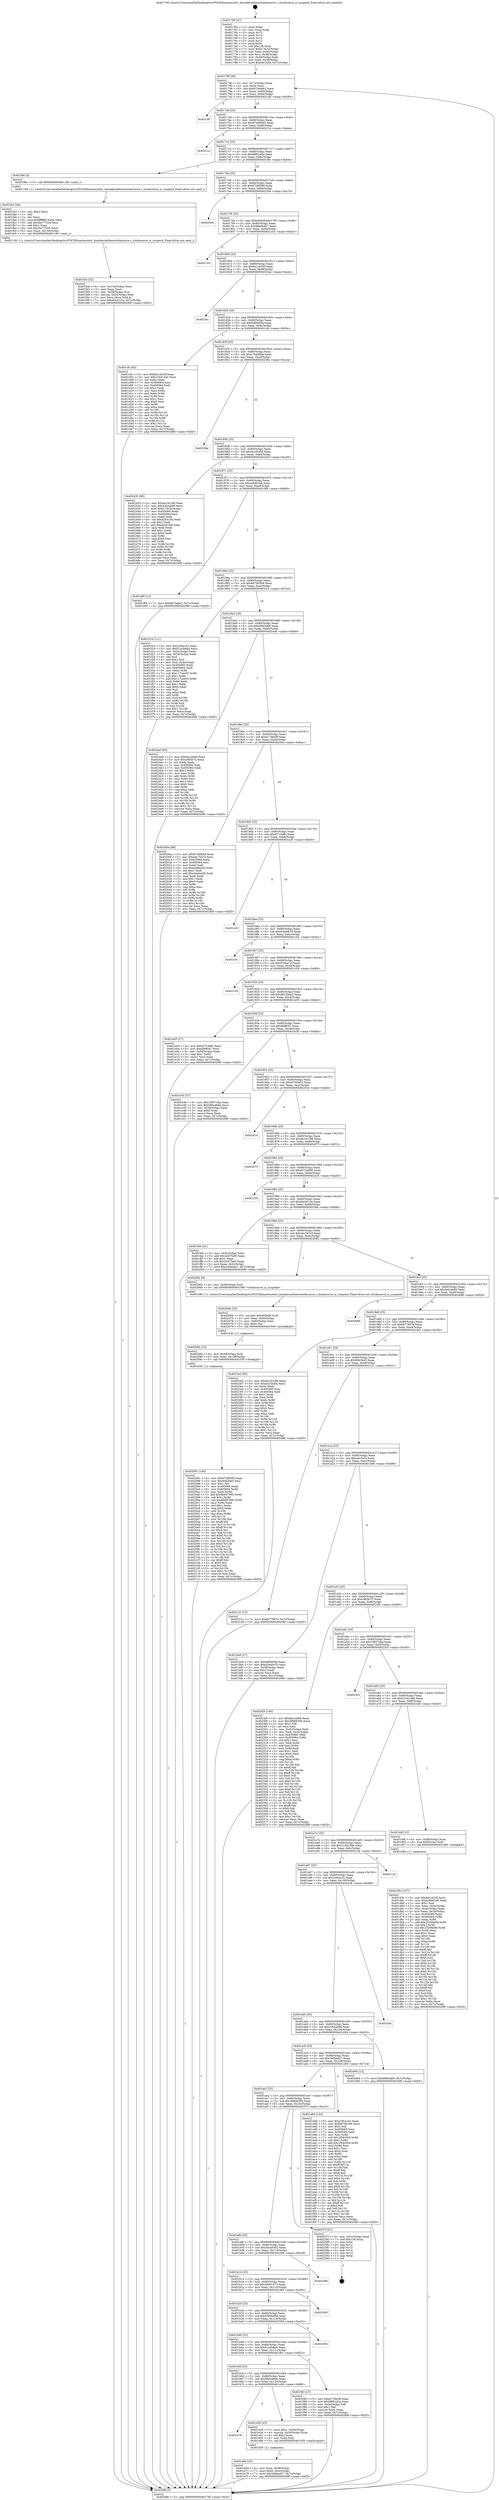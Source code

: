 digraph "0x401760" {
  label = "0x401760 (/mnt/c/Users/mathe/Desktop/tcc/POCII/binaries/extr_linuxkerneltimeclocksource.c_clocksource_is_suspend_Final-ollvm.out::main(0))"
  labelloc = "t"
  node[shape=record]

  Entry [label="",width=0.3,height=0.3,shape=circle,fillcolor=black,style=filled]
  "0x40178f" [label="{
     0x40178f [26]\l
     | [instrs]\l
     &nbsp;&nbsp;0x40178f \<+3\>: mov -0x7c(%rbp),%eax\l
     &nbsp;&nbsp;0x401792 \<+2\>: mov %eax,%ecx\l
     &nbsp;&nbsp;0x401794 \<+6\>: sub $0x815e8e63,%ecx\l
     &nbsp;&nbsp;0x40179a \<+3\>: mov %eax,-0x80(%rbp)\l
     &nbsp;&nbsp;0x40179d \<+6\>: mov %ecx,-0x84(%rbp)\l
     &nbsp;&nbsp;0x4017a3 \<+6\>: je 0000000000401cf0 \<main+0x590\>\l
  }"]
  "0x401cf0" [label="{
     0x401cf0\l
  }", style=dashed]
  "0x4017a9" [label="{
     0x4017a9 [25]\l
     | [instrs]\l
     &nbsp;&nbsp;0x4017a9 \<+5\>: jmp 00000000004017ae \<main+0x4e\>\l
     &nbsp;&nbsp;0x4017ae \<+3\>: mov -0x80(%rbp),%eax\l
     &nbsp;&nbsp;0x4017b1 \<+5\>: sub $0x874d9b43,%eax\l
     &nbsp;&nbsp;0x4017b6 \<+6\>: mov %eax,-0x88(%rbp)\l
     &nbsp;&nbsp;0x4017bc \<+6\>: je 000000000040221a \<main+0xaba\>\l
  }"]
  Exit [label="",width=0.3,height=0.3,shape=circle,fillcolor=black,style=filled,peripheries=2]
  "0x40221a" [label="{
     0x40221a\l
  }", style=dashed]
  "0x4017c2" [label="{
     0x4017c2 [25]\l
     | [instrs]\l
     &nbsp;&nbsp;0x4017c2 \<+5\>: jmp 00000000004017c7 \<main+0x67\>\l
     &nbsp;&nbsp;0x4017c7 \<+3\>: mov -0x80(%rbp),%eax\l
     &nbsp;&nbsp;0x4017ca \<+5\>: sub $0x88f01d2a,%eax\l
     &nbsp;&nbsp;0x4017cf \<+6\>: mov %eax,-0x8c(%rbp)\l
     &nbsp;&nbsp;0x4017d5 \<+6\>: je 0000000000401f9e \<main+0x83e\>\l
  }"]
  "0x402091" [label="{
     0x402091 [144]\l
     | [instrs]\l
     &nbsp;&nbsp;0x402091 \<+5\>: mov $0x9728f569,%eax\l
     &nbsp;&nbsp;0x402096 \<+5\>: mov $0x80b3bd3,%esi\l
     &nbsp;&nbsp;0x40209b \<+2\>: mov $0x1,%cl\l
     &nbsp;&nbsp;0x40209d \<+7\>: mov 0x405060,%edx\l
     &nbsp;&nbsp;0x4020a4 \<+8\>: mov 0x405064,%r8d\l
     &nbsp;&nbsp;0x4020ac \<+3\>: mov %edx,%r9d\l
     &nbsp;&nbsp;0x4020af \<+7\>: add $0x6b697995,%r9d\l
     &nbsp;&nbsp;0x4020b6 \<+4\>: sub $0x1,%r9d\l
     &nbsp;&nbsp;0x4020ba \<+7\>: sub $0x6b697995,%r9d\l
     &nbsp;&nbsp;0x4020c1 \<+4\>: imul %r9d,%edx\l
     &nbsp;&nbsp;0x4020c5 \<+3\>: and $0x1,%edx\l
     &nbsp;&nbsp;0x4020c8 \<+3\>: cmp $0x0,%edx\l
     &nbsp;&nbsp;0x4020cb \<+4\>: sete %r10b\l
     &nbsp;&nbsp;0x4020cf \<+4\>: cmp $0xa,%r8d\l
     &nbsp;&nbsp;0x4020d3 \<+4\>: setl %r11b\l
     &nbsp;&nbsp;0x4020d7 \<+3\>: mov %r10b,%bl\l
     &nbsp;&nbsp;0x4020da \<+3\>: xor $0xff,%bl\l
     &nbsp;&nbsp;0x4020dd \<+3\>: mov %r11b,%r14b\l
     &nbsp;&nbsp;0x4020e0 \<+4\>: xor $0xff,%r14b\l
     &nbsp;&nbsp;0x4020e4 \<+3\>: xor $0x0,%cl\l
     &nbsp;&nbsp;0x4020e7 \<+3\>: mov %bl,%r15b\l
     &nbsp;&nbsp;0x4020ea \<+4\>: and $0x0,%r15b\l
     &nbsp;&nbsp;0x4020ee \<+3\>: and %cl,%r10b\l
     &nbsp;&nbsp;0x4020f1 \<+3\>: mov %r14b,%r12b\l
     &nbsp;&nbsp;0x4020f4 \<+4\>: and $0x0,%r12b\l
     &nbsp;&nbsp;0x4020f8 \<+3\>: and %cl,%r11b\l
     &nbsp;&nbsp;0x4020fb \<+3\>: or %r10b,%r15b\l
     &nbsp;&nbsp;0x4020fe \<+3\>: or %r11b,%r12b\l
     &nbsp;&nbsp;0x402101 \<+3\>: xor %r12b,%r15b\l
     &nbsp;&nbsp;0x402104 \<+3\>: or %r14b,%bl\l
     &nbsp;&nbsp;0x402107 \<+3\>: xor $0xff,%bl\l
     &nbsp;&nbsp;0x40210a \<+3\>: or $0x0,%cl\l
     &nbsp;&nbsp;0x40210d \<+2\>: and %cl,%bl\l
     &nbsp;&nbsp;0x40210f \<+3\>: or %bl,%r15b\l
     &nbsp;&nbsp;0x402112 \<+4\>: test $0x1,%r15b\l
     &nbsp;&nbsp;0x402116 \<+3\>: cmovne %esi,%eax\l
     &nbsp;&nbsp;0x402119 \<+3\>: mov %eax,-0x7c(%rbp)\l
     &nbsp;&nbsp;0x40211c \<+5\>: jmp 000000000040268f \<main+0xf2f\>\l
  }"]
  "0x401f9e" [label="{
     0x401f9e [5]\l
     | [instrs]\l
     &nbsp;&nbsp;0x401f9e \<+5\>: call 0000000000401160 \<next_i\>\l
     | [calls]\l
     &nbsp;&nbsp;0x401160 \{1\} (/mnt/c/Users/mathe/Desktop/tcc/POCII/binaries/extr_linuxkerneltimeclocksource.c_clocksource_is_suspend_Final-ollvm.out::next_i)\l
  }"]
  "0x4017db" [label="{
     0x4017db [25]\l
     | [instrs]\l
     &nbsp;&nbsp;0x4017db \<+5\>: jmp 00000000004017e0 \<main+0x80\>\l
     &nbsp;&nbsp;0x4017e0 \<+3\>: mov -0x80(%rbp),%eax\l
     &nbsp;&nbsp;0x4017e3 \<+5\>: sub $0x9728f569,%eax\l
     &nbsp;&nbsp;0x4017e8 \<+6\>: mov %eax,-0x90(%rbp)\l
     &nbsp;&nbsp;0x4017ee \<+6\>: je 00000000004025d4 \<main+0xe74\>\l
  }"]
  "0x402082" [label="{
     0x402082 [15]\l
     | [instrs]\l
     &nbsp;&nbsp;0x402082 \<+4\>: mov -0x58(%rbp),%rdi\l
     &nbsp;&nbsp;0x402086 \<+6\>: mov %eax,-0x138(%rbp)\l
     &nbsp;&nbsp;0x40208c \<+5\>: call 0000000000401030 \<free@plt\>\l
     | [calls]\l
     &nbsp;&nbsp;0x401030 \{1\} (unknown)\l
  }"]
  "0x4025d4" [label="{
     0x4025d4\l
  }", style=dashed]
  "0x4017f4" [label="{
     0x4017f4 [25]\l
     | [instrs]\l
     &nbsp;&nbsp;0x4017f4 \<+5\>: jmp 00000000004017f9 \<main+0x99\>\l
     &nbsp;&nbsp;0x4017f9 \<+3\>: mov -0x80(%rbp),%eax\l
     &nbsp;&nbsp;0x4017fc \<+5\>: sub $0x98a04d67,%eax\l
     &nbsp;&nbsp;0x401801 \<+6\>: mov %eax,-0x94(%rbp)\l
     &nbsp;&nbsp;0x401807 \<+6\>: je 00000000004021b3 \<main+0xa53\>\l
  }"]
  "0x40206b" [label="{
     0x40206b [23]\l
     | [instrs]\l
     &nbsp;&nbsp;0x40206b \<+10\>: movabs $0x4030d6,%rdi\l
     &nbsp;&nbsp;0x402075 \<+3\>: mov %eax,-0x60(%rbp)\l
     &nbsp;&nbsp;0x402078 \<+3\>: mov -0x60(%rbp),%esi\l
     &nbsp;&nbsp;0x40207b \<+2\>: mov $0x0,%al\l
     &nbsp;&nbsp;0x40207d \<+5\>: call 0000000000401040 \<printf@plt\>\l
     | [calls]\l
     &nbsp;&nbsp;0x401040 \{1\} (unknown)\l
  }"]
  "0x4021b3" [label="{
     0x4021b3\l
  }", style=dashed]
  "0x40180d" [label="{
     0x40180d [25]\l
     | [instrs]\l
     &nbsp;&nbsp;0x40180d \<+5\>: jmp 0000000000401812 \<main+0xb2\>\l
     &nbsp;&nbsp;0x401812 \<+3\>: mov -0x80(%rbp),%eax\l
     &nbsp;&nbsp;0x401815 \<+5\>: sub $0x9a1cb33f,%eax\l
     &nbsp;&nbsp;0x40181a \<+6\>: mov %eax,-0x98(%rbp)\l
     &nbsp;&nbsp;0x401820 \<+6\>: je 00000000004025ac \<main+0xe4c\>\l
  }"]
  "0x401fcb" [label="{
     0x401fcb [32]\l
     | [instrs]\l
     &nbsp;&nbsp;0x401fcb \<+6\>: mov -0x134(%rbp),%ecx\l
     &nbsp;&nbsp;0x401fd1 \<+3\>: imul %eax,%ecx\l
     &nbsp;&nbsp;0x401fd4 \<+4\>: mov -0x58(%rbp),%rsi\l
     &nbsp;&nbsp;0x401fd8 \<+4\>: movslq -0x5c(%rbp),%rdi\l
     &nbsp;&nbsp;0x401fdc \<+3\>: mov %ecx,(%rsi,%rdi,4)\l
     &nbsp;&nbsp;0x401fdf \<+7\>: movl $0xebe3c15a,-0x7c(%rbp)\l
     &nbsp;&nbsp;0x401fe6 \<+5\>: jmp 000000000040268f \<main+0xf2f\>\l
  }"]
  "0x4025ac" [label="{
     0x4025ac\l
  }", style=dashed]
  "0x401826" [label="{
     0x401826 [25]\l
     | [instrs]\l
     &nbsp;&nbsp;0x401826 \<+5\>: jmp 000000000040182b \<main+0xcb\>\l
     &nbsp;&nbsp;0x40182b \<+3\>: mov -0x80(%rbp),%eax\l
     &nbsp;&nbsp;0x40182e \<+5\>: sub $0x9df5609a,%eax\l
     &nbsp;&nbsp;0x401833 \<+6\>: mov %eax,-0x9c(%rbp)\l
     &nbsp;&nbsp;0x401839 \<+6\>: je 0000000000401cfc \<main+0x59c\>\l
  }"]
  "0x401fa3" [label="{
     0x401fa3 [40]\l
     | [instrs]\l
     &nbsp;&nbsp;0x401fa3 \<+5\>: mov $0x2,%ecx\l
     &nbsp;&nbsp;0x401fa8 \<+1\>: cltd\l
     &nbsp;&nbsp;0x401fa9 \<+2\>: idiv %ecx\l
     &nbsp;&nbsp;0x401fab \<+6\>: imul $0xfffffffe,%edx,%ecx\l
     &nbsp;&nbsp;0x401fb1 \<+6\>: add $0x2bc77524,%ecx\l
     &nbsp;&nbsp;0x401fb7 \<+3\>: add $0x1,%ecx\l
     &nbsp;&nbsp;0x401fba \<+6\>: sub $0x2bc77524,%ecx\l
     &nbsp;&nbsp;0x401fc0 \<+6\>: mov %ecx,-0x134(%rbp)\l
     &nbsp;&nbsp;0x401fc6 \<+5\>: call 0000000000401160 \<next_i\>\l
     | [calls]\l
     &nbsp;&nbsp;0x401160 \{1\} (/mnt/c/Users/mathe/Desktop/tcc/POCII/binaries/extr_linuxkerneltimeclocksource.c_clocksource_is_suspend_Final-ollvm.out::next_i)\l
  }"]
  "0x401cfc" [label="{
     0x401cfc [83]\l
     | [instrs]\l
     &nbsp;&nbsp;0x401cfc \<+5\>: mov $0x9a1cb33f,%eax\l
     &nbsp;&nbsp;0x401d01 \<+5\>: mov $0x216414a0,%ecx\l
     &nbsp;&nbsp;0x401d06 \<+2\>: xor %edx,%edx\l
     &nbsp;&nbsp;0x401d08 \<+7\>: mov 0x405060,%esi\l
     &nbsp;&nbsp;0x401d0f \<+7\>: mov 0x405064,%edi\l
     &nbsp;&nbsp;0x401d16 \<+3\>: sub $0x1,%edx\l
     &nbsp;&nbsp;0x401d19 \<+3\>: mov %esi,%r8d\l
     &nbsp;&nbsp;0x401d1c \<+3\>: add %edx,%r8d\l
     &nbsp;&nbsp;0x401d1f \<+4\>: imul %r8d,%esi\l
     &nbsp;&nbsp;0x401d23 \<+3\>: and $0x1,%esi\l
     &nbsp;&nbsp;0x401d26 \<+3\>: cmp $0x0,%esi\l
     &nbsp;&nbsp;0x401d29 \<+4\>: sete %r9b\l
     &nbsp;&nbsp;0x401d2d \<+3\>: cmp $0xa,%edi\l
     &nbsp;&nbsp;0x401d30 \<+4\>: setl %r10b\l
     &nbsp;&nbsp;0x401d34 \<+3\>: mov %r9b,%r11b\l
     &nbsp;&nbsp;0x401d37 \<+3\>: and %r10b,%r11b\l
     &nbsp;&nbsp;0x401d3a \<+3\>: xor %r10b,%r9b\l
     &nbsp;&nbsp;0x401d3d \<+3\>: or %r9b,%r11b\l
     &nbsp;&nbsp;0x401d40 \<+4\>: test $0x1,%r11b\l
     &nbsp;&nbsp;0x401d44 \<+3\>: cmovne %ecx,%eax\l
     &nbsp;&nbsp;0x401d47 \<+3\>: mov %eax,-0x7c(%rbp)\l
     &nbsp;&nbsp;0x401d4a \<+5\>: jmp 000000000040268f \<main+0xf2f\>\l
  }"]
  "0x40183f" [label="{
     0x40183f [25]\l
     | [instrs]\l
     &nbsp;&nbsp;0x40183f \<+5\>: jmp 0000000000401844 \<main+0xe4\>\l
     &nbsp;&nbsp;0x401844 \<+3\>: mov -0x80(%rbp),%eax\l
     &nbsp;&nbsp;0x401847 \<+5\>: sub $0xa70dd9de,%eax\l
     &nbsp;&nbsp;0x40184c \<+6\>: mov %eax,-0xa0(%rbp)\l
     &nbsp;&nbsp;0x401852 \<+6\>: je 000000000040238a \<main+0xc2a\>\l
  }"]
  "0x401e6d" [label="{
     0x401e6d [23]\l
     | [instrs]\l
     &nbsp;&nbsp;0x401e6d \<+4\>: mov %rax,-0x58(%rbp)\l
     &nbsp;&nbsp;0x401e71 \<+7\>: movl $0x0,-0x5c(%rbp)\l
     &nbsp;&nbsp;0x401e78 \<+7\>: movl $0x340bed27,-0x7c(%rbp)\l
     &nbsp;&nbsp;0x401e7f \<+5\>: jmp 000000000040268f \<main+0xf2f\>\l
  }"]
  "0x40238a" [label="{
     0x40238a\l
  }", style=dashed]
  "0x401858" [label="{
     0x401858 [25]\l
     | [instrs]\l
     &nbsp;&nbsp;0x401858 \<+5\>: jmp 000000000040185d \<main+0xfd\>\l
     &nbsp;&nbsp;0x40185d \<+3\>: mov -0x80(%rbp),%eax\l
     &nbsp;&nbsp;0x401860 \<+5\>: sub $0xab1f2d5d,%eax\l
     &nbsp;&nbsp;0x401865 \<+6\>: mov %eax,-0xa4(%rbp)\l
     &nbsp;&nbsp;0x40186b \<+6\>: je 0000000000402435 \<main+0xcd5\>\l
  }"]
  "0x401b78" [label="{
     0x401b78\l
  }", style=dashed]
  "0x402435" [label="{
     0x402435 [95]\l
     | [instrs]\l
     &nbsp;&nbsp;0x402435 \<+5\>: mov $0xeb10c188,%eax\l
     &nbsp;&nbsp;0x40243a \<+5\>: mov $0x2c62ab98,%ecx\l
     &nbsp;&nbsp;0x40243f \<+7\>: movl $0x0,-0x3c(%rbp)\l
     &nbsp;&nbsp;0x402446 \<+7\>: mov 0x405060,%edx\l
     &nbsp;&nbsp;0x40244d \<+7\>: mov 0x405064,%esi\l
     &nbsp;&nbsp;0x402454 \<+2\>: mov %edx,%edi\l
     &nbsp;&nbsp;0x402456 \<+6\>: sub $0xd2b518d,%edi\l
     &nbsp;&nbsp;0x40245c \<+3\>: sub $0x1,%edi\l
     &nbsp;&nbsp;0x40245f \<+6\>: add $0xd2b518d,%edi\l
     &nbsp;&nbsp;0x402465 \<+3\>: imul %edi,%edx\l
     &nbsp;&nbsp;0x402468 \<+3\>: and $0x1,%edx\l
     &nbsp;&nbsp;0x40246b \<+3\>: cmp $0x0,%edx\l
     &nbsp;&nbsp;0x40246e \<+4\>: sete %r8b\l
     &nbsp;&nbsp;0x402472 \<+3\>: cmp $0xa,%esi\l
     &nbsp;&nbsp;0x402475 \<+4\>: setl %r9b\l
     &nbsp;&nbsp;0x402479 \<+3\>: mov %r8b,%r10b\l
     &nbsp;&nbsp;0x40247c \<+3\>: and %r9b,%r10b\l
     &nbsp;&nbsp;0x40247f \<+3\>: xor %r9b,%r8b\l
     &nbsp;&nbsp;0x402482 \<+3\>: or %r8b,%r10b\l
     &nbsp;&nbsp;0x402485 \<+4\>: test $0x1,%r10b\l
     &nbsp;&nbsp;0x402489 \<+3\>: cmovne %ecx,%eax\l
     &nbsp;&nbsp;0x40248c \<+3\>: mov %eax,-0x7c(%rbp)\l
     &nbsp;&nbsp;0x40248f \<+5\>: jmp 000000000040268f \<main+0xf2f\>\l
  }"]
  "0x401871" [label="{
     0x401871 [25]\l
     | [instrs]\l
     &nbsp;&nbsp;0x401871 \<+5\>: jmp 0000000000401876 \<main+0x116\>\l
     &nbsp;&nbsp;0x401876 \<+3\>: mov -0x80(%rbp),%eax\l
     &nbsp;&nbsp;0x401879 \<+5\>: sub $0xac8dd1b8,%eax\l
     &nbsp;&nbsp;0x40187e \<+6\>: mov %eax,-0xa8(%rbp)\l
     &nbsp;&nbsp;0x401884 \<+6\>: je 0000000000401df9 \<main+0x699\>\l
  }"]
  "0x401e56" [label="{
     0x401e56 [23]\l
     | [instrs]\l
     &nbsp;&nbsp;0x401e56 \<+7\>: movl $0x1,-0x50(%rbp)\l
     &nbsp;&nbsp;0x401e5d \<+4\>: movslq -0x50(%rbp),%rax\l
     &nbsp;&nbsp;0x401e61 \<+4\>: shl $0x2,%rax\l
     &nbsp;&nbsp;0x401e65 \<+3\>: mov %rax,%rdi\l
     &nbsp;&nbsp;0x401e68 \<+5\>: call 0000000000401050 \<malloc@plt\>\l
     | [calls]\l
     &nbsp;&nbsp;0x401050 \{1\} (unknown)\l
  }"]
  "0x401df9" [label="{
     0x401df9 [12]\l
     | [instrs]\l
     &nbsp;&nbsp;0x401df9 \<+7\>: movl $0xd815abe3,-0x7c(%rbp)\l
     &nbsp;&nbsp;0x401e00 \<+5\>: jmp 000000000040268f \<main+0xf2f\>\l
  }"]
  "0x40188a" [label="{
     0x40188a [25]\l
     | [instrs]\l
     &nbsp;&nbsp;0x40188a \<+5\>: jmp 000000000040188f \<main+0x12f\>\l
     &nbsp;&nbsp;0x40188f \<+3\>: mov -0x80(%rbp),%eax\l
     &nbsp;&nbsp;0x401892 \<+5\>: sub $0xb670b3b9,%eax\l
     &nbsp;&nbsp;0x401897 \<+6\>: mov %eax,-0xac(%rbp)\l
     &nbsp;&nbsp;0x40189d \<+6\>: je 0000000000401f14 \<main+0x7b4\>\l
  }"]
  "0x401b5f" [label="{
     0x401b5f [25]\l
     | [instrs]\l
     &nbsp;&nbsp;0x401b5f \<+5\>: jmp 0000000000401b64 \<main+0x404\>\l
     &nbsp;&nbsp;0x401b64 \<+3\>: mov -0x80(%rbp),%eax\l
     &nbsp;&nbsp;0x401b67 \<+5\>: sub $0x580cd8ab,%eax\l
     &nbsp;&nbsp;0x401b6c \<+6\>: mov %eax,-0x120(%rbp)\l
     &nbsp;&nbsp;0x401b72 \<+6\>: je 0000000000401e56 \<main+0x6f6\>\l
  }"]
  "0x401f14" [label="{
     0x401f14 [111]\l
     | [instrs]\l
     &nbsp;&nbsp;0x401f14 \<+5\>: mov $0x23fcec52,%eax\l
     &nbsp;&nbsp;0x401f19 \<+5\>: mov $0x51a5b8a4,%ecx\l
     &nbsp;&nbsp;0x401f1e \<+3\>: mov -0x5c(%rbp),%edx\l
     &nbsp;&nbsp;0x401f21 \<+3\>: cmp -0x50(%rbp),%edx\l
     &nbsp;&nbsp;0x401f24 \<+4\>: setl %sil\l
     &nbsp;&nbsp;0x401f28 \<+4\>: and $0x1,%sil\l
     &nbsp;&nbsp;0x401f2c \<+4\>: mov %sil,-0x2e(%rbp)\l
     &nbsp;&nbsp;0x401f30 \<+7\>: mov 0x405060,%edx\l
     &nbsp;&nbsp;0x401f37 \<+7\>: mov 0x405064,%edi\l
     &nbsp;&nbsp;0x401f3e \<+3\>: mov %edx,%r8d\l
     &nbsp;&nbsp;0x401f41 \<+7\>: sub $0x117cee55,%r8d\l
     &nbsp;&nbsp;0x401f48 \<+4\>: sub $0x1,%r8d\l
     &nbsp;&nbsp;0x401f4c \<+7\>: add $0x117cee55,%r8d\l
     &nbsp;&nbsp;0x401f53 \<+4\>: imul %r8d,%edx\l
     &nbsp;&nbsp;0x401f57 \<+3\>: and $0x1,%edx\l
     &nbsp;&nbsp;0x401f5a \<+3\>: cmp $0x0,%edx\l
     &nbsp;&nbsp;0x401f5d \<+4\>: sete %sil\l
     &nbsp;&nbsp;0x401f61 \<+3\>: cmp $0xa,%edi\l
     &nbsp;&nbsp;0x401f64 \<+4\>: setl %r9b\l
     &nbsp;&nbsp;0x401f68 \<+3\>: mov %sil,%r10b\l
     &nbsp;&nbsp;0x401f6b \<+3\>: and %r9b,%r10b\l
     &nbsp;&nbsp;0x401f6e \<+3\>: xor %r9b,%sil\l
     &nbsp;&nbsp;0x401f71 \<+3\>: or %sil,%r10b\l
     &nbsp;&nbsp;0x401f74 \<+4\>: test $0x1,%r10b\l
     &nbsp;&nbsp;0x401f78 \<+3\>: cmovne %ecx,%eax\l
     &nbsp;&nbsp;0x401f7b \<+3\>: mov %eax,-0x7c(%rbp)\l
     &nbsp;&nbsp;0x401f7e \<+5\>: jmp 000000000040268f \<main+0xf2f\>\l
  }"]
  "0x4018a3" [label="{
     0x4018a3 [25]\l
     | [instrs]\l
     &nbsp;&nbsp;0x4018a3 \<+5\>: jmp 00000000004018a8 \<main+0x148\>\l
     &nbsp;&nbsp;0x4018a8 \<+3\>: mov -0x80(%rbp),%eax\l
     &nbsp;&nbsp;0x4018ab \<+5\>: sub $0xb9fe5a69,%eax\l
     &nbsp;&nbsp;0x4018b0 \<+6\>: mov %eax,-0xb0(%rbp)\l
     &nbsp;&nbsp;0x4018b6 \<+6\>: je 00000000004024a0 \<main+0xd40\>\l
  }"]
  "0x401f83" [label="{
     0x401f83 [27]\l
     | [instrs]\l
     &nbsp;&nbsp;0x401f83 \<+5\>: mov $0xd17b6c9f,%eax\l
     &nbsp;&nbsp;0x401f88 \<+5\>: mov $0x88f01d2a,%ecx\l
     &nbsp;&nbsp;0x401f8d \<+3\>: mov -0x2e(%rbp),%dl\l
     &nbsp;&nbsp;0x401f90 \<+3\>: test $0x1,%dl\l
     &nbsp;&nbsp;0x401f93 \<+3\>: cmovne %ecx,%eax\l
     &nbsp;&nbsp;0x401f96 \<+3\>: mov %eax,-0x7c(%rbp)\l
     &nbsp;&nbsp;0x401f99 \<+5\>: jmp 000000000040268f \<main+0xf2f\>\l
  }"]
  "0x4024a0" [label="{
     0x4024a0 [83]\l
     | [instrs]\l
     &nbsp;&nbsp;0x4024a0 \<+5\>: mov $0xfa41eb69,%eax\l
     &nbsp;&nbsp;0x4024a5 \<+5\>: mov $0xc965b75,%ecx\l
     &nbsp;&nbsp;0x4024aa \<+2\>: xor %edx,%edx\l
     &nbsp;&nbsp;0x4024ac \<+7\>: mov 0x405060,%esi\l
     &nbsp;&nbsp;0x4024b3 \<+7\>: mov 0x405064,%edi\l
     &nbsp;&nbsp;0x4024ba \<+3\>: sub $0x1,%edx\l
     &nbsp;&nbsp;0x4024bd \<+3\>: mov %esi,%r8d\l
     &nbsp;&nbsp;0x4024c0 \<+3\>: add %edx,%r8d\l
     &nbsp;&nbsp;0x4024c3 \<+4\>: imul %r8d,%esi\l
     &nbsp;&nbsp;0x4024c7 \<+3\>: and $0x1,%esi\l
     &nbsp;&nbsp;0x4024ca \<+3\>: cmp $0x0,%esi\l
     &nbsp;&nbsp;0x4024cd \<+4\>: sete %r9b\l
     &nbsp;&nbsp;0x4024d1 \<+3\>: cmp $0xa,%edi\l
     &nbsp;&nbsp;0x4024d4 \<+4\>: setl %r10b\l
     &nbsp;&nbsp;0x4024d8 \<+3\>: mov %r9b,%r11b\l
     &nbsp;&nbsp;0x4024db \<+3\>: and %r10b,%r11b\l
     &nbsp;&nbsp;0x4024de \<+3\>: xor %r10b,%r9b\l
     &nbsp;&nbsp;0x4024e1 \<+3\>: or %r9b,%r11b\l
     &nbsp;&nbsp;0x4024e4 \<+4\>: test $0x1,%r11b\l
     &nbsp;&nbsp;0x4024e8 \<+3\>: cmovne %ecx,%eax\l
     &nbsp;&nbsp;0x4024eb \<+3\>: mov %eax,-0x7c(%rbp)\l
     &nbsp;&nbsp;0x4024ee \<+5\>: jmp 000000000040268f \<main+0xf2f\>\l
  }"]
  "0x4018bc" [label="{
     0x4018bc [25]\l
     | [instrs]\l
     &nbsp;&nbsp;0x4018bc \<+5\>: jmp 00000000004018c1 \<main+0x161\>\l
     &nbsp;&nbsp;0x4018c1 \<+3\>: mov -0x80(%rbp),%eax\l
     &nbsp;&nbsp;0x4018c4 \<+5\>: sub $0xd17b6c9f,%eax\l
     &nbsp;&nbsp;0x4018c9 \<+6\>: mov %eax,-0xb4(%rbp)\l
     &nbsp;&nbsp;0x4018cf \<+6\>: je 000000000040200a \<main+0x8aa\>\l
  }"]
  "0x401b46" [label="{
     0x401b46 [25]\l
     | [instrs]\l
     &nbsp;&nbsp;0x401b46 \<+5\>: jmp 0000000000401b4b \<main+0x3eb\>\l
     &nbsp;&nbsp;0x401b4b \<+3\>: mov -0x80(%rbp),%eax\l
     &nbsp;&nbsp;0x401b4e \<+5\>: sub $0x51a5b8a4,%eax\l
     &nbsp;&nbsp;0x401b53 \<+6\>: mov %eax,-0x11c(%rbp)\l
     &nbsp;&nbsp;0x401b59 \<+6\>: je 0000000000401f83 \<main+0x823\>\l
  }"]
  "0x40200a" [label="{
     0x40200a [88]\l
     | [instrs]\l
     &nbsp;&nbsp;0x40200a \<+5\>: mov $0x9728f569,%eax\l
     &nbsp;&nbsp;0x40200f \<+5\>: mov $0xedc74319,%ecx\l
     &nbsp;&nbsp;0x402014 \<+7\>: mov 0x405060,%edx\l
     &nbsp;&nbsp;0x40201b \<+7\>: mov 0x405064,%esi\l
     &nbsp;&nbsp;0x402022 \<+2\>: mov %edx,%edi\l
     &nbsp;&nbsp;0x402024 \<+6\>: sub $0xcba8a2d5,%edi\l
     &nbsp;&nbsp;0x40202a \<+3\>: sub $0x1,%edi\l
     &nbsp;&nbsp;0x40202d \<+6\>: add $0xcba8a2d5,%edi\l
     &nbsp;&nbsp;0x402033 \<+3\>: imul %edi,%edx\l
     &nbsp;&nbsp;0x402036 \<+3\>: and $0x1,%edx\l
     &nbsp;&nbsp;0x402039 \<+3\>: cmp $0x0,%edx\l
     &nbsp;&nbsp;0x40203c \<+4\>: sete %r8b\l
     &nbsp;&nbsp;0x402040 \<+3\>: cmp $0xa,%esi\l
     &nbsp;&nbsp;0x402043 \<+4\>: setl %r9b\l
     &nbsp;&nbsp;0x402047 \<+3\>: mov %r8b,%r10b\l
     &nbsp;&nbsp;0x40204a \<+3\>: and %r9b,%r10b\l
     &nbsp;&nbsp;0x40204d \<+3\>: xor %r9b,%r8b\l
     &nbsp;&nbsp;0x402050 \<+3\>: or %r8b,%r10b\l
     &nbsp;&nbsp;0x402053 \<+4\>: test $0x1,%r10b\l
     &nbsp;&nbsp;0x402057 \<+3\>: cmovne %ecx,%eax\l
     &nbsp;&nbsp;0x40205a \<+3\>: mov %eax,-0x7c(%rbp)\l
     &nbsp;&nbsp;0x40205d \<+5\>: jmp 000000000040268f \<main+0xf2f\>\l
  }"]
  "0x4018d5" [label="{
     0x4018d5 [25]\l
     | [instrs]\l
     &nbsp;&nbsp;0x4018d5 \<+5\>: jmp 00000000004018da \<main+0x17a\>\l
     &nbsp;&nbsp;0x4018da \<+3\>: mov -0x80(%rbp),%eax\l
     &nbsp;&nbsp;0x4018dd \<+5\>: sub $0xd37c48fc,%eax\l
     &nbsp;&nbsp;0x4018e2 \<+6\>: mov %eax,-0xb8(%rbp)\l
     &nbsp;&nbsp;0x4018e8 \<+6\>: je 0000000000401e20 \<main+0x6c0\>\l
  }"]
  "0x402594" [label="{
     0x402594\l
  }", style=dashed]
  "0x401e20" [label="{
     0x401e20\l
  }", style=dashed]
  "0x4018ee" [label="{
     0x4018ee [25]\l
     | [instrs]\l
     &nbsp;&nbsp;0x4018ee \<+5\>: jmp 00000000004018f3 \<main+0x193\>\l
     &nbsp;&nbsp;0x4018f3 \<+3\>: mov -0x80(%rbp),%eax\l
     &nbsp;&nbsp;0x4018f6 \<+5\>: sub $0xd3ed0e70,%eax\l
     &nbsp;&nbsp;0x4018fb \<+6\>: mov %eax,-0xbc(%rbp)\l
     &nbsp;&nbsp;0x401901 \<+6\>: je 0000000000401c01 \<main+0x4a1\>\l
  }"]
  "0x401b2d" [label="{
     0x401b2d [25]\l
     | [instrs]\l
     &nbsp;&nbsp;0x401b2d \<+5\>: jmp 0000000000401b32 \<main+0x3d2\>\l
     &nbsp;&nbsp;0x401b32 \<+3\>: mov -0x80(%rbp),%eax\l
     &nbsp;&nbsp;0x401b35 \<+5\>: sub $0x506dbd0d,%eax\l
     &nbsp;&nbsp;0x401b3a \<+6\>: mov %eax,-0x118(%rbp)\l
     &nbsp;&nbsp;0x401b40 \<+6\>: je 0000000000402594 \<main+0xe34\>\l
  }"]
  "0x401c01" [label="{
     0x401c01\l
  }", style=dashed]
  "0x401907" [label="{
     0x401907 [25]\l
     | [instrs]\l
     &nbsp;&nbsp;0x401907 \<+5\>: jmp 000000000040190c \<main+0x1ac\>\l
     &nbsp;&nbsp;0x40190c \<+3\>: mov -0x80(%rbp),%eax\l
     &nbsp;&nbsp;0x40190f \<+5\>: sub $0xd7bba11f,%eax\l
     &nbsp;&nbsp;0x401914 \<+6\>: mov %eax,-0xc0(%rbp)\l
     &nbsp;&nbsp;0x40191a \<+6\>: je 0000000000401c54 \<main+0x4f4\>\l
  }"]
  "0x402369" [label="{
     0x402369\l
  }", style=dashed]
  "0x401c54" [label="{
     0x401c54\l
  }", style=dashed]
  "0x401920" [label="{
     0x401920 [25]\l
     | [instrs]\l
     &nbsp;&nbsp;0x401920 \<+5\>: jmp 0000000000401925 \<main+0x1c5\>\l
     &nbsp;&nbsp;0x401925 \<+3\>: mov -0x80(%rbp),%eax\l
     &nbsp;&nbsp;0x401928 \<+5\>: sub $0xd815abe3,%eax\l
     &nbsp;&nbsp;0x40192d \<+6\>: mov %eax,-0xc4(%rbp)\l
     &nbsp;&nbsp;0x401933 \<+6\>: je 0000000000401e05 \<main+0x6a5\>\l
  }"]
  "0x401b14" [label="{
     0x401b14 [25]\l
     | [instrs]\l
     &nbsp;&nbsp;0x401b14 \<+5\>: jmp 0000000000401b19 \<main+0x3b9\>\l
     &nbsp;&nbsp;0x401b19 \<+3\>: mov -0x80(%rbp),%eax\l
     &nbsp;&nbsp;0x401b1c \<+5\>: sub $0x44801573,%eax\l
     &nbsp;&nbsp;0x401b21 \<+6\>: mov %eax,-0x114(%rbp)\l
     &nbsp;&nbsp;0x401b27 \<+6\>: je 0000000000402369 \<main+0xc09\>\l
  }"]
  "0x401e05" [label="{
     0x401e05 [27]\l
     | [instrs]\l
     &nbsp;&nbsp;0x401e05 \<+5\>: mov $0xd37c48fc,%eax\l
     &nbsp;&nbsp;0x401e0a \<+5\>: mov $0xdfeffc91,%ecx\l
     &nbsp;&nbsp;0x401e0f \<+3\>: mov -0x34(%rbp),%edx\l
     &nbsp;&nbsp;0x401e12 \<+3\>: cmp $0x1,%edx\l
     &nbsp;&nbsp;0x401e15 \<+3\>: cmovl %ecx,%eax\l
     &nbsp;&nbsp;0x401e18 \<+3\>: mov %eax,-0x7c(%rbp)\l
     &nbsp;&nbsp;0x401e1b \<+5\>: jmp 000000000040268f \<main+0xf2f\>\l
  }"]
  "0x401939" [label="{
     0x401939 [25]\l
     | [instrs]\l
     &nbsp;&nbsp;0x401939 \<+5\>: jmp 000000000040193e \<main+0x1de\>\l
     &nbsp;&nbsp;0x40193e \<+3\>: mov -0x80(%rbp),%eax\l
     &nbsp;&nbsp;0x401941 \<+5\>: sub $0xdfeffc91,%eax\l
     &nbsp;&nbsp;0x401946 \<+6\>: mov %eax,-0xc8(%rbp)\l
     &nbsp;&nbsp;0x40194c \<+6\>: je 0000000000401e3b \<main+0x6db\>\l
  }"]
  "0x402288" [label="{
     0x402288\l
  }", style=dashed]
  "0x401e3b" [label="{
     0x401e3b [27]\l
     | [instrs]\l
     &nbsp;&nbsp;0x401e3b \<+5\>: mov $0x19937cba,%eax\l
     &nbsp;&nbsp;0x401e40 \<+5\>: mov $0x580cd8ab,%ecx\l
     &nbsp;&nbsp;0x401e45 \<+3\>: mov -0x34(%rbp),%edx\l
     &nbsp;&nbsp;0x401e48 \<+3\>: cmp $0x0,%edx\l
     &nbsp;&nbsp;0x401e4b \<+3\>: cmove %ecx,%eax\l
     &nbsp;&nbsp;0x401e4e \<+3\>: mov %eax,-0x7c(%rbp)\l
     &nbsp;&nbsp;0x401e51 \<+5\>: jmp 000000000040268f \<main+0xf2f\>\l
  }"]
  "0x401952" [label="{
     0x401952 [25]\l
     | [instrs]\l
     &nbsp;&nbsp;0x401952 \<+5\>: jmp 0000000000401957 \<main+0x1f7\>\l
     &nbsp;&nbsp;0x401957 \<+3\>: mov -0x80(%rbp),%eax\l
     &nbsp;&nbsp;0x40195a \<+5\>: sub $0xe5793a02,%eax\l
     &nbsp;&nbsp;0x40195f \<+6\>: mov %eax,-0xcc(%rbp)\l
     &nbsp;&nbsp;0x401965 \<+6\>: je 000000000040261b \<main+0xebb\>\l
  }"]
  "0x401afb" [label="{
     0x401afb [25]\l
     | [instrs]\l
     &nbsp;&nbsp;0x401afb \<+5\>: jmp 0000000000401b00 \<main+0x3a0\>\l
     &nbsp;&nbsp;0x401b00 \<+3\>: mov -0x80(%rbp),%eax\l
     &nbsp;&nbsp;0x401b03 \<+5\>: sub $0x3bca9302,%eax\l
     &nbsp;&nbsp;0x401b08 \<+6\>: mov %eax,-0x110(%rbp)\l
     &nbsp;&nbsp;0x401b0e \<+6\>: je 0000000000402288 \<main+0xb28\>\l
  }"]
  "0x40261b" [label="{
     0x40261b\l
  }", style=dashed]
  "0x40196b" [label="{
     0x40196b [25]\l
     | [instrs]\l
     &nbsp;&nbsp;0x40196b \<+5\>: jmp 0000000000401970 \<main+0x210\>\l
     &nbsp;&nbsp;0x401970 \<+3\>: mov -0x80(%rbp),%eax\l
     &nbsp;&nbsp;0x401973 \<+5\>: sub $0xeb10c188,%eax\l
     &nbsp;&nbsp;0x401978 \<+6\>: mov %eax,-0xd0(%rbp)\l
     &nbsp;&nbsp;0x40197e \<+6\>: je 0000000000402675 \<main+0xf15\>\l
  }"]
  "0x40257f" [label="{
     0x40257f [21]\l
     | [instrs]\l
     &nbsp;&nbsp;0x40257f \<+3\>: mov -0x2c(%rbp),%eax\l
     &nbsp;&nbsp;0x402582 \<+7\>: add $0x128,%rsp\l
     &nbsp;&nbsp;0x402589 \<+1\>: pop %rbx\l
     &nbsp;&nbsp;0x40258a \<+2\>: pop %r12\l
     &nbsp;&nbsp;0x40258c \<+2\>: pop %r13\l
     &nbsp;&nbsp;0x40258e \<+2\>: pop %r14\l
     &nbsp;&nbsp;0x402590 \<+2\>: pop %r15\l
     &nbsp;&nbsp;0x402592 \<+1\>: pop %rbp\l
     &nbsp;&nbsp;0x402593 \<+1\>: ret\l
  }"]
  "0x402675" [label="{
     0x402675\l
  }", style=dashed]
  "0x401984" [label="{
     0x401984 [25]\l
     | [instrs]\l
     &nbsp;&nbsp;0x401984 \<+5\>: jmp 0000000000401989 \<main+0x229\>\l
     &nbsp;&nbsp;0x401989 \<+3\>: mov -0x80(%rbp),%eax\l
     &nbsp;&nbsp;0x40198c \<+5\>: sub $0xeb72a890,%eax\l
     &nbsp;&nbsp;0x401991 \<+6\>: mov %eax,-0xd4(%rbp)\l
     &nbsp;&nbsp;0x401997 \<+6\>: je 0000000000402235 \<main+0xad5\>\l
  }"]
  "0x401ae2" [label="{
     0x401ae2 [25]\l
     | [instrs]\l
     &nbsp;&nbsp;0x401ae2 \<+5\>: jmp 0000000000401ae7 \<main+0x387\>\l
     &nbsp;&nbsp;0x401ae7 \<+3\>: mov -0x80(%rbp),%eax\l
     &nbsp;&nbsp;0x401aea \<+5\>: sub $0x3886830b,%eax\l
     &nbsp;&nbsp;0x401aef \<+6\>: mov %eax,-0x10c(%rbp)\l
     &nbsp;&nbsp;0x401af5 \<+6\>: je 000000000040257f \<main+0xe1f\>\l
  }"]
  "0x402235" [label="{
     0x402235\l
  }", style=dashed]
  "0x40199d" [label="{
     0x40199d [25]\l
     | [instrs]\l
     &nbsp;&nbsp;0x40199d \<+5\>: jmp 00000000004019a2 \<main+0x242\>\l
     &nbsp;&nbsp;0x4019a2 \<+3\>: mov -0x80(%rbp),%eax\l
     &nbsp;&nbsp;0x4019a5 \<+5\>: sub $0xebe3c15a,%eax\l
     &nbsp;&nbsp;0x4019aa \<+6\>: mov %eax,-0xd8(%rbp)\l
     &nbsp;&nbsp;0x4019b0 \<+6\>: je 0000000000401feb \<main+0x88b\>\l
  }"]
  "0x401e84" [label="{
     0x401e84 [144]\l
     | [instrs]\l
     &nbsp;&nbsp;0x401e84 \<+5\>: mov $0x23fcec52,%eax\l
     &nbsp;&nbsp;0x401e89 \<+5\>: mov $0xb670b3b9,%ecx\l
     &nbsp;&nbsp;0x401e8e \<+2\>: mov $0x1,%dl\l
     &nbsp;&nbsp;0x401e90 \<+7\>: mov 0x405060,%esi\l
     &nbsp;&nbsp;0x401e97 \<+7\>: mov 0x405064,%edi\l
     &nbsp;&nbsp;0x401e9e \<+3\>: mov %esi,%r8d\l
     &nbsp;&nbsp;0x401ea1 \<+7\>: sub $0x1f04c054,%r8d\l
     &nbsp;&nbsp;0x401ea8 \<+4\>: sub $0x1,%r8d\l
     &nbsp;&nbsp;0x401eac \<+7\>: add $0x1f04c054,%r8d\l
     &nbsp;&nbsp;0x401eb3 \<+4\>: imul %r8d,%esi\l
     &nbsp;&nbsp;0x401eb7 \<+3\>: and $0x1,%esi\l
     &nbsp;&nbsp;0x401eba \<+3\>: cmp $0x0,%esi\l
     &nbsp;&nbsp;0x401ebd \<+4\>: sete %r9b\l
     &nbsp;&nbsp;0x401ec1 \<+3\>: cmp $0xa,%edi\l
     &nbsp;&nbsp;0x401ec4 \<+4\>: setl %r10b\l
     &nbsp;&nbsp;0x401ec8 \<+3\>: mov %r9b,%r11b\l
     &nbsp;&nbsp;0x401ecb \<+4\>: xor $0xff,%r11b\l
     &nbsp;&nbsp;0x401ecf \<+3\>: mov %r10b,%bl\l
     &nbsp;&nbsp;0x401ed2 \<+3\>: xor $0xff,%bl\l
     &nbsp;&nbsp;0x401ed5 \<+3\>: xor $0x0,%dl\l
     &nbsp;&nbsp;0x401ed8 \<+3\>: mov %r11b,%r14b\l
     &nbsp;&nbsp;0x401edb \<+4\>: and $0x0,%r14b\l
     &nbsp;&nbsp;0x401edf \<+3\>: and %dl,%r9b\l
     &nbsp;&nbsp;0x401ee2 \<+3\>: mov %bl,%r15b\l
     &nbsp;&nbsp;0x401ee5 \<+4\>: and $0x0,%r15b\l
     &nbsp;&nbsp;0x401ee9 \<+3\>: and %dl,%r10b\l
     &nbsp;&nbsp;0x401eec \<+3\>: or %r9b,%r14b\l
     &nbsp;&nbsp;0x401eef \<+3\>: or %r10b,%r15b\l
     &nbsp;&nbsp;0x401ef2 \<+3\>: xor %r15b,%r14b\l
     &nbsp;&nbsp;0x401ef5 \<+3\>: or %bl,%r11b\l
     &nbsp;&nbsp;0x401ef8 \<+4\>: xor $0xff,%r11b\l
     &nbsp;&nbsp;0x401efc \<+3\>: or $0x0,%dl\l
     &nbsp;&nbsp;0x401eff \<+3\>: and %dl,%r11b\l
     &nbsp;&nbsp;0x401f02 \<+3\>: or %r11b,%r14b\l
     &nbsp;&nbsp;0x401f05 \<+4\>: test $0x1,%r14b\l
     &nbsp;&nbsp;0x401f09 \<+3\>: cmovne %ecx,%eax\l
     &nbsp;&nbsp;0x401f0c \<+3\>: mov %eax,-0x7c(%rbp)\l
     &nbsp;&nbsp;0x401f0f \<+5\>: jmp 000000000040268f \<main+0xf2f\>\l
  }"]
  "0x401feb" [label="{
     0x401feb [31]\l
     | [instrs]\l
     &nbsp;&nbsp;0x401feb \<+3\>: mov -0x5c(%rbp),%eax\l
     &nbsp;&nbsp;0x401fee \<+5\>: add $0x22d75af5,%eax\l
     &nbsp;&nbsp;0x401ff3 \<+3\>: add $0x1,%eax\l
     &nbsp;&nbsp;0x401ff6 \<+5\>: sub $0x22d75af5,%eax\l
     &nbsp;&nbsp;0x401ffb \<+3\>: mov %eax,-0x5c(%rbp)\l
     &nbsp;&nbsp;0x401ffe \<+7\>: movl $0x340bed27,-0x7c(%rbp)\l
     &nbsp;&nbsp;0x402005 \<+5\>: jmp 000000000040268f \<main+0xf2f\>\l
  }"]
  "0x4019b6" [label="{
     0x4019b6 [25]\l
     | [instrs]\l
     &nbsp;&nbsp;0x4019b6 \<+5\>: jmp 00000000004019bb \<main+0x25b\>\l
     &nbsp;&nbsp;0x4019bb \<+3\>: mov -0x80(%rbp),%eax\l
     &nbsp;&nbsp;0x4019be \<+5\>: sub $0xedc74319,%eax\l
     &nbsp;&nbsp;0x4019c3 \<+6\>: mov %eax,-0xdc(%rbp)\l
     &nbsp;&nbsp;0x4019c9 \<+6\>: je 0000000000402062 \<main+0x902\>\l
  }"]
  "0x401ac9" [label="{
     0x401ac9 [25]\l
     | [instrs]\l
     &nbsp;&nbsp;0x401ac9 \<+5\>: jmp 0000000000401ace \<main+0x36e\>\l
     &nbsp;&nbsp;0x401ace \<+3\>: mov -0x80(%rbp),%eax\l
     &nbsp;&nbsp;0x401ad1 \<+5\>: sub $0x340bed27,%eax\l
     &nbsp;&nbsp;0x401ad6 \<+6\>: mov %eax,-0x108(%rbp)\l
     &nbsp;&nbsp;0x401adc \<+6\>: je 0000000000401e84 \<main+0x724\>\l
  }"]
  "0x402062" [label="{
     0x402062 [9]\l
     | [instrs]\l
     &nbsp;&nbsp;0x402062 \<+4\>: mov -0x58(%rbp),%rdi\l
     &nbsp;&nbsp;0x402066 \<+5\>: call 0000000000401580 \<clocksource_is_suspend\>\l
     | [calls]\l
     &nbsp;&nbsp;0x401580 \{1\} (/mnt/c/Users/mathe/Desktop/tcc/POCII/binaries/extr_linuxkerneltimeclocksource.c_clocksource_is_suspend_Final-ollvm.out::clocksource_is_suspend)\l
  }"]
  "0x4019cf" [label="{
     0x4019cf [25]\l
     | [instrs]\l
     &nbsp;&nbsp;0x4019cf \<+5\>: jmp 00000000004019d4 \<main+0x274\>\l
     &nbsp;&nbsp;0x4019d4 \<+3\>: mov -0x80(%rbp),%eax\l
     &nbsp;&nbsp;0x4019d7 \<+5\>: sub $0xfa41eb69,%eax\l
     &nbsp;&nbsp;0x4019dc \<+6\>: mov %eax,-0xe0(%rbp)\l
     &nbsp;&nbsp;0x4019e2 \<+6\>: je 0000000000402688 \<main+0xf28\>\l
  }"]
  "0x402494" [label="{
     0x402494 [12]\l
     | [instrs]\l
     &nbsp;&nbsp;0x402494 \<+7\>: movl $0xb9fe5a69,-0x7c(%rbp)\l
     &nbsp;&nbsp;0x40249b \<+5\>: jmp 000000000040268f \<main+0xf2f\>\l
  }"]
  "0x402688" [label="{
     0x402688\l
  }", style=dashed]
  "0x4019e8" [label="{
     0x4019e8 [25]\l
     | [instrs]\l
     &nbsp;&nbsp;0x4019e8 \<+5\>: jmp 00000000004019ed \<main+0x28d\>\l
     &nbsp;&nbsp;0x4019ed \<+3\>: mov -0x80(%rbp),%eax\l
     &nbsp;&nbsp;0x4019f0 \<+5\>: sub $0xfb77687e,%eax\l
     &nbsp;&nbsp;0x4019f5 \<+6\>: mov %eax,-0xe4(%rbp)\l
     &nbsp;&nbsp;0x4019fb \<+6\>: je 00000000004023e2 \<main+0xc82\>\l
  }"]
  "0x401ab0" [label="{
     0x401ab0 [25]\l
     | [instrs]\l
     &nbsp;&nbsp;0x401ab0 \<+5\>: jmp 0000000000401ab5 \<main+0x355\>\l
     &nbsp;&nbsp;0x401ab5 \<+3\>: mov -0x80(%rbp),%eax\l
     &nbsp;&nbsp;0x401ab8 \<+5\>: sub $0x2c62ab98,%eax\l
     &nbsp;&nbsp;0x401abd \<+6\>: mov %eax,-0x104(%rbp)\l
     &nbsp;&nbsp;0x401ac3 \<+6\>: je 0000000000402494 \<main+0xd34\>\l
  }"]
  "0x4023e2" [label="{
     0x4023e2 [83]\l
     | [instrs]\l
     &nbsp;&nbsp;0x4023e2 \<+5\>: mov $0xeb10c188,%eax\l
     &nbsp;&nbsp;0x4023e7 \<+5\>: mov $0xab1f2d5d,%ecx\l
     &nbsp;&nbsp;0x4023ec \<+2\>: xor %edx,%edx\l
     &nbsp;&nbsp;0x4023ee \<+7\>: mov 0x405060,%esi\l
     &nbsp;&nbsp;0x4023f5 \<+7\>: mov 0x405064,%edi\l
     &nbsp;&nbsp;0x4023fc \<+3\>: sub $0x1,%edx\l
     &nbsp;&nbsp;0x4023ff \<+3\>: mov %esi,%r8d\l
     &nbsp;&nbsp;0x402402 \<+3\>: add %edx,%r8d\l
     &nbsp;&nbsp;0x402405 \<+4\>: imul %r8d,%esi\l
     &nbsp;&nbsp;0x402409 \<+3\>: and $0x1,%esi\l
     &nbsp;&nbsp;0x40240c \<+3\>: cmp $0x0,%esi\l
     &nbsp;&nbsp;0x40240f \<+4\>: sete %r9b\l
     &nbsp;&nbsp;0x402413 \<+3\>: cmp $0xa,%edi\l
     &nbsp;&nbsp;0x402416 \<+4\>: setl %r10b\l
     &nbsp;&nbsp;0x40241a \<+3\>: mov %r9b,%r11b\l
     &nbsp;&nbsp;0x40241d \<+3\>: and %r10b,%r11b\l
     &nbsp;&nbsp;0x402420 \<+3\>: xor %r10b,%r9b\l
     &nbsp;&nbsp;0x402423 \<+3\>: or %r9b,%r11b\l
     &nbsp;&nbsp;0x402426 \<+4\>: test $0x1,%r11b\l
     &nbsp;&nbsp;0x40242a \<+3\>: cmovne %ecx,%eax\l
     &nbsp;&nbsp;0x40242d \<+3\>: mov %eax,-0x7c(%rbp)\l
     &nbsp;&nbsp;0x402430 \<+5\>: jmp 000000000040268f \<main+0xf2f\>\l
  }"]
  "0x401a01" [label="{
     0x401a01 [25]\l
     | [instrs]\l
     &nbsp;&nbsp;0x401a01 \<+5\>: jmp 0000000000401a06 \<main+0x2a6\>\l
     &nbsp;&nbsp;0x401a06 \<+3\>: mov -0x80(%rbp),%eax\l
     &nbsp;&nbsp;0x401a09 \<+5\>: sub $0x80b3bd3,%eax\l
     &nbsp;&nbsp;0x401a0e \<+6\>: mov %eax,-0xe8(%rbp)\l
     &nbsp;&nbsp;0x401a14 \<+6\>: je 0000000000402121 \<main+0x9c1\>\l
  }"]
  "0x4025c8" [label="{
     0x4025c8\l
  }", style=dashed]
  "0x402121" [label="{
     0x402121 [12]\l
     | [instrs]\l
     &nbsp;&nbsp;0x402121 \<+7\>: movl $0xfb77687e,-0x7c(%rbp)\l
     &nbsp;&nbsp;0x402128 \<+5\>: jmp 000000000040268f \<main+0xf2f\>\l
  }"]
  "0x401a1a" [label="{
     0x401a1a [25]\l
     | [instrs]\l
     &nbsp;&nbsp;0x401a1a \<+5\>: jmp 0000000000401a1f \<main+0x2bf\>\l
     &nbsp;&nbsp;0x401a1f \<+3\>: mov -0x80(%rbp),%eax\l
     &nbsp;&nbsp;0x401a22 \<+5\>: sub $0xa4c3a5a,%eax\l
     &nbsp;&nbsp;0x401a27 \<+6\>: mov %eax,-0xec(%rbp)\l
     &nbsp;&nbsp;0x401a2d \<+6\>: je 0000000000401be6 \<main+0x486\>\l
  }"]
  "0x401a97" [label="{
     0x401a97 [25]\l
     | [instrs]\l
     &nbsp;&nbsp;0x401a97 \<+5\>: jmp 0000000000401a9c \<main+0x33c\>\l
     &nbsp;&nbsp;0x401a9c \<+3\>: mov -0x80(%rbp),%eax\l
     &nbsp;&nbsp;0x401a9f \<+5\>: sub $0x23fcec52,%eax\l
     &nbsp;&nbsp;0x401aa4 \<+6\>: mov %eax,-0x100(%rbp)\l
     &nbsp;&nbsp;0x401aaa \<+6\>: je 00000000004025c8 \<main+0xe68\>\l
  }"]
  "0x401be6" [label="{
     0x401be6 [27]\l
     | [instrs]\l
     &nbsp;&nbsp;0x401be6 \<+5\>: mov $0x9df5609a,%eax\l
     &nbsp;&nbsp;0x401beb \<+5\>: mov $0xd3ed0e70,%ecx\l
     &nbsp;&nbsp;0x401bf0 \<+3\>: mov -0x38(%rbp),%edx\l
     &nbsp;&nbsp;0x401bf3 \<+3\>: cmp $0x2,%edx\l
     &nbsp;&nbsp;0x401bf6 \<+3\>: cmovne %ecx,%eax\l
     &nbsp;&nbsp;0x401bf9 \<+3\>: mov %eax,-0x7c(%rbp)\l
     &nbsp;&nbsp;0x401bfc \<+5\>: jmp 000000000040268f \<main+0xf2f\>\l
  }"]
  "0x401a33" [label="{
     0x401a33 [25]\l
     | [instrs]\l
     &nbsp;&nbsp;0x401a33 \<+5\>: jmp 0000000000401a38 \<main+0x2d8\>\l
     &nbsp;&nbsp;0x401a38 \<+3\>: mov -0x80(%rbp),%eax\l
     &nbsp;&nbsp;0x401a3b \<+5\>: sub $0xc965b75,%eax\l
     &nbsp;&nbsp;0x401a40 \<+6\>: mov %eax,-0xf0(%rbp)\l
     &nbsp;&nbsp;0x401a46 \<+6\>: je 00000000004024f3 \<main+0xd93\>\l
  }"]
  "0x40268f" [label="{
     0x40268f [5]\l
     | [instrs]\l
     &nbsp;&nbsp;0x40268f \<+5\>: jmp 000000000040178f \<main+0x2f\>\l
  }"]
  "0x401760" [label="{
     0x401760 [47]\l
     | [instrs]\l
     &nbsp;&nbsp;0x401760 \<+1\>: push %rbp\l
     &nbsp;&nbsp;0x401761 \<+3\>: mov %rsp,%rbp\l
     &nbsp;&nbsp;0x401764 \<+2\>: push %r15\l
     &nbsp;&nbsp;0x401766 \<+2\>: push %r14\l
     &nbsp;&nbsp;0x401768 \<+2\>: push %r13\l
     &nbsp;&nbsp;0x40176a \<+2\>: push %r12\l
     &nbsp;&nbsp;0x40176c \<+1\>: push %rbx\l
     &nbsp;&nbsp;0x40176d \<+7\>: sub $0x128,%rsp\l
     &nbsp;&nbsp;0x401774 \<+7\>: movl $0x0,-0x3c(%rbp)\l
     &nbsp;&nbsp;0x40177b \<+3\>: mov %edi,-0x40(%rbp)\l
     &nbsp;&nbsp;0x40177e \<+4\>: mov %rsi,-0x48(%rbp)\l
     &nbsp;&nbsp;0x401782 \<+3\>: mov -0x40(%rbp),%edi\l
     &nbsp;&nbsp;0x401785 \<+3\>: mov %edi,-0x38(%rbp)\l
     &nbsp;&nbsp;0x401788 \<+7\>: movl $0xa4c3a5a,-0x7c(%rbp)\l
  }"]
  "0x40212d" [label="{
     0x40212d\l
  }", style=dashed]
  "0x4024f3" [label="{
     0x4024f3 [140]\l
     | [instrs]\l
     &nbsp;&nbsp;0x4024f3 \<+5\>: mov $0xfa41eb69,%eax\l
     &nbsp;&nbsp;0x4024f8 \<+5\>: mov $0x3886830b,%ecx\l
     &nbsp;&nbsp;0x4024fd \<+2\>: mov $0x1,%dl\l
     &nbsp;&nbsp;0x4024ff \<+2\>: xor %esi,%esi\l
     &nbsp;&nbsp;0x402501 \<+3\>: mov -0x3c(%rbp),%edi\l
     &nbsp;&nbsp;0x402504 \<+3\>: mov %edi,-0x2c(%rbp)\l
     &nbsp;&nbsp;0x402507 \<+7\>: mov 0x405060,%edi\l
     &nbsp;&nbsp;0x40250e \<+8\>: mov 0x405064,%r8d\l
     &nbsp;&nbsp;0x402516 \<+3\>: sub $0x1,%esi\l
     &nbsp;&nbsp;0x402519 \<+3\>: mov %edi,%r9d\l
     &nbsp;&nbsp;0x40251c \<+3\>: add %esi,%r9d\l
     &nbsp;&nbsp;0x40251f \<+4\>: imul %r9d,%edi\l
     &nbsp;&nbsp;0x402523 \<+3\>: and $0x1,%edi\l
     &nbsp;&nbsp;0x402526 \<+3\>: cmp $0x0,%edi\l
     &nbsp;&nbsp;0x402529 \<+4\>: sete %r10b\l
     &nbsp;&nbsp;0x40252d \<+4\>: cmp $0xa,%r8d\l
     &nbsp;&nbsp;0x402531 \<+4\>: setl %r11b\l
     &nbsp;&nbsp;0x402535 \<+3\>: mov %r10b,%bl\l
     &nbsp;&nbsp;0x402538 \<+3\>: xor $0xff,%bl\l
     &nbsp;&nbsp;0x40253b \<+3\>: mov %r11b,%r14b\l
     &nbsp;&nbsp;0x40253e \<+4\>: xor $0xff,%r14b\l
     &nbsp;&nbsp;0x402542 \<+3\>: xor $0x0,%dl\l
     &nbsp;&nbsp;0x402545 \<+3\>: mov %bl,%r15b\l
     &nbsp;&nbsp;0x402548 \<+4\>: and $0x0,%r15b\l
     &nbsp;&nbsp;0x40254c \<+3\>: and %dl,%r10b\l
     &nbsp;&nbsp;0x40254f \<+3\>: mov %r14b,%r12b\l
     &nbsp;&nbsp;0x402552 \<+4\>: and $0x0,%r12b\l
     &nbsp;&nbsp;0x402556 \<+3\>: and %dl,%r11b\l
     &nbsp;&nbsp;0x402559 \<+3\>: or %r10b,%r15b\l
     &nbsp;&nbsp;0x40255c \<+3\>: or %r11b,%r12b\l
     &nbsp;&nbsp;0x40255f \<+3\>: xor %r12b,%r15b\l
     &nbsp;&nbsp;0x402562 \<+3\>: or %r14b,%bl\l
     &nbsp;&nbsp;0x402565 \<+3\>: xor $0xff,%bl\l
     &nbsp;&nbsp;0x402568 \<+3\>: or $0x0,%dl\l
     &nbsp;&nbsp;0x40256b \<+2\>: and %dl,%bl\l
     &nbsp;&nbsp;0x40256d \<+3\>: or %bl,%r15b\l
     &nbsp;&nbsp;0x402570 \<+4\>: test $0x1,%r15b\l
     &nbsp;&nbsp;0x402574 \<+3\>: cmovne %ecx,%eax\l
     &nbsp;&nbsp;0x402577 \<+3\>: mov %eax,-0x7c(%rbp)\l
     &nbsp;&nbsp;0x40257a \<+5\>: jmp 000000000040268f \<main+0xf2f\>\l
  }"]
  "0x401a4c" [label="{
     0x401a4c [25]\l
     | [instrs]\l
     &nbsp;&nbsp;0x401a4c \<+5\>: jmp 0000000000401a51 \<main+0x2f1\>\l
     &nbsp;&nbsp;0x401a51 \<+3\>: mov -0x80(%rbp),%eax\l
     &nbsp;&nbsp;0x401a54 \<+5\>: sub $0x19937cba,%eax\l
     &nbsp;&nbsp;0x401a59 \<+6\>: mov %eax,-0xf4(%rbp)\l
     &nbsp;&nbsp;0x401a5f \<+6\>: je 00000000004023c5 \<main+0xc65\>\l
  }"]
  "0x401d5c" [label="{
     0x401d5c [157]\l
     | [instrs]\l
     &nbsp;&nbsp;0x401d5c \<+5\>: mov $0x9a1cb33f,%ecx\l
     &nbsp;&nbsp;0x401d61 \<+5\>: mov $0xac8dd1b8,%edx\l
     &nbsp;&nbsp;0x401d66 \<+3\>: mov $0x1,%sil\l
     &nbsp;&nbsp;0x401d69 \<+3\>: mov %eax,-0x4c(%rbp)\l
     &nbsp;&nbsp;0x401d6c \<+3\>: mov -0x4c(%rbp),%eax\l
     &nbsp;&nbsp;0x401d6f \<+3\>: mov %eax,-0x34(%rbp)\l
     &nbsp;&nbsp;0x401d72 \<+7\>: mov 0x405060,%eax\l
     &nbsp;&nbsp;0x401d79 \<+8\>: mov 0x405064,%r8d\l
     &nbsp;&nbsp;0x401d81 \<+3\>: mov %eax,%r9d\l
     &nbsp;&nbsp;0x401d84 \<+7\>: add $0x25298e99,%r9d\l
     &nbsp;&nbsp;0x401d8b \<+4\>: sub $0x1,%r9d\l
     &nbsp;&nbsp;0x401d8f \<+7\>: sub $0x25298e99,%r9d\l
     &nbsp;&nbsp;0x401d96 \<+4\>: imul %r9d,%eax\l
     &nbsp;&nbsp;0x401d9a \<+3\>: and $0x1,%eax\l
     &nbsp;&nbsp;0x401d9d \<+3\>: cmp $0x0,%eax\l
     &nbsp;&nbsp;0x401da0 \<+4\>: sete %r10b\l
     &nbsp;&nbsp;0x401da4 \<+4\>: cmp $0xa,%r8d\l
     &nbsp;&nbsp;0x401da8 \<+4\>: setl %r11b\l
     &nbsp;&nbsp;0x401dac \<+3\>: mov %r10b,%bl\l
     &nbsp;&nbsp;0x401daf \<+3\>: xor $0xff,%bl\l
     &nbsp;&nbsp;0x401db2 \<+3\>: mov %r11b,%r14b\l
     &nbsp;&nbsp;0x401db5 \<+4\>: xor $0xff,%r14b\l
     &nbsp;&nbsp;0x401db9 \<+4\>: xor $0x0,%sil\l
     &nbsp;&nbsp;0x401dbd \<+3\>: mov %bl,%r15b\l
     &nbsp;&nbsp;0x401dc0 \<+4\>: and $0x0,%r15b\l
     &nbsp;&nbsp;0x401dc4 \<+3\>: and %sil,%r10b\l
     &nbsp;&nbsp;0x401dc7 \<+3\>: mov %r14b,%r12b\l
     &nbsp;&nbsp;0x401dca \<+4\>: and $0x0,%r12b\l
     &nbsp;&nbsp;0x401dce \<+3\>: and %sil,%r11b\l
     &nbsp;&nbsp;0x401dd1 \<+3\>: or %r10b,%r15b\l
     &nbsp;&nbsp;0x401dd4 \<+3\>: or %r11b,%r12b\l
     &nbsp;&nbsp;0x401dd7 \<+3\>: xor %r12b,%r15b\l
     &nbsp;&nbsp;0x401dda \<+3\>: or %r14b,%bl\l
     &nbsp;&nbsp;0x401ddd \<+3\>: xor $0xff,%bl\l
     &nbsp;&nbsp;0x401de0 \<+4\>: or $0x0,%sil\l
     &nbsp;&nbsp;0x401de4 \<+3\>: and %sil,%bl\l
     &nbsp;&nbsp;0x401de7 \<+3\>: or %bl,%r15b\l
     &nbsp;&nbsp;0x401dea \<+4\>: test $0x1,%r15b\l
     &nbsp;&nbsp;0x401dee \<+3\>: cmovne %edx,%ecx\l
     &nbsp;&nbsp;0x401df1 \<+3\>: mov %ecx,-0x7c(%rbp)\l
     &nbsp;&nbsp;0x401df4 \<+5\>: jmp 000000000040268f \<main+0xf2f\>\l
  }"]
  "0x4023c5" [label="{
     0x4023c5\l
  }", style=dashed]
  "0x401a65" [label="{
     0x401a65 [25]\l
     | [instrs]\l
     &nbsp;&nbsp;0x401a65 \<+5\>: jmp 0000000000401a6a \<main+0x30a\>\l
     &nbsp;&nbsp;0x401a6a \<+3\>: mov -0x80(%rbp),%eax\l
     &nbsp;&nbsp;0x401a6d \<+5\>: sub $0x216414a0,%eax\l
     &nbsp;&nbsp;0x401a72 \<+6\>: mov %eax,-0xf8(%rbp)\l
     &nbsp;&nbsp;0x401a78 \<+6\>: je 0000000000401d4f \<main+0x5ef\>\l
  }"]
  "0x401a7e" [label="{
     0x401a7e [25]\l
     | [instrs]\l
     &nbsp;&nbsp;0x401a7e \<+5\>: jmp 0000000000401a83 \<main+0x323\>\l
     &nbsp;&nbsp;0x401a83 \<+3\>: mov -0x80(%rbp),%eax\l
     &nbsp;&nbsp;0x401a86 \<+5\>: sub $0x21d5230b,%eax\l
     &nbsp;&nbsp;0x401a8b \<+6\>: mov %eax,-0xfc(%rbp)\l
     &nbsp;&nbsp;0x401a91 \<+6\>: je 000000000040212d \<main+0x9cd\>\l
  }"]
  "0x401d4f" [label="{
     0x401d4f [13]\l
     | [instrs]\l
     &nbsp;&nbsp;0x401d4f \<+4\>: mov -0x48(%rbp),%rax\l
     &nbsp;&nbsp;0x401d53 \<+4\>: mov 0x8(%rax),%rdi\l
     &nbsp;&nbsp;0x401d57 \<+5\>: call 0000000000401060 \<atoi@plt\>\l
     | [calls]\l
     &nbsp;&nbsp;0x401060 \{1\} (unknown)\l
  }"]
  Entry -> "0x401760" [label=" 1"]
  "0x40178f" -> "0x401cf0" [label=" 0"]
  "0x40178f" -> "0x4017a9" [label=" 24"]
  "0x40257f" -> Exit [label=" 1"]
  "0x4017a9" -> "0x40221a" [label=" 0"]
  "0x4017a9" -> "0x4017c2" [label=" 24"]
  "0x4024f3" -> "0x40268f" [label=" 1"]
  "0x4017c2" -> "0x401f9e" [label=" 1"]
  "0x4017c2" -> "0x4017db" [label=" 23"]
  "0x4024a0" -> "0x40268f" [label=" 1"]
  "0x4017db" -> "0x4025d4" [label=" 0"]
  "0x4017db" -> "0x4017f4" [label=" 23"]
  "0x402494" -> "0x40268f" [label=" 1"]
  "0x4017f4" -> "0x4021b3" [label=" 0"]
  "0x4017f4" -> "0x40180d" [label=" 23"]
  "0x402435" -> "0x40268f" [label=" 1"]
  "0x40180d" -> "0x4025ac" [label=" 0"]
  "0x40180d" -> "0x401826" [label=" 23"]
  "0x4023e2" -> "0x40268f" [label=" 1"]
  "0x401826" -> "0x401cfc" [label=" 1"]
  "0x401826" -> "0x40183f" [label=" 22"]
  "0x402121" -> "0x40268f" [label=" 1"]
  "0x40183f" -> "0x40238a" [label=" 0"]
  "0x40183f" -> "0x401858" [label=" 22"]
  "0x402091" -> "0x40268f" [label=" 1"]
  "0x401858" -> "0x402435" [label=" 1"]
  "0x401858" -> "0x401871" [label=" 21"]
  "0x402082" -> "0x402091" [label=" 1"]
  "0x401871" -> "0x401df9" [label=" 1"]
  "0x401871" -> "0x40188a" [label=" 20"]
  "0x40206b" -> "0x402082" [label=" 1"]
  "0x40188a" -> "0x401f14" [label=" 2"]
  "0x40188a" -> "0x4018a3" [label=" 18"]
  "0x40200a" -> "0x40268f" [label=" 1"]
  "0x4018a3" -> "0x4024a0" [label=" 1"]
  "0x4018a3" -> "0x4018bc" [label=" 17"]
  "0x401feb" -> "0x40268f" [label=" 1"]
  "0x4018bc" -> "0x40200a" [label=" 1"]
  "0x4018bc" -> "0x4018d5" [label=" 16"]
  "0x401fa3" -> "0x401fcb" [label=" 1"]
  "0x4018d5" -> "0x401e20" [label=" 0"]
  "0x4018d5" -> "0x4018ee" [label=" 16"]
  "0x401f9e" -> "0x401fa3" [label=" 1"]
  "0x4018ee" -> "0x401c01" [label=" 0"]
  "0x4018ee" -> "0x401907" [label=" 16"]
  "0x401f14" -> "0x40268f" [label=" 2"]
  "0x401907" -> "0x401c54" [label=" 0"]
  "0x401907" -> "0x401920" [label=" 16"]
  "0x401e84" -> "0x40268f" [label=" 2"]
  "0x401920" -> "0x401e05" [label=" 1"]
  "0x401920" -> "0x401939" [label=" 15"]
  "0x401e56" -> "0x401e6d" [label=" 1"]
  "0x401939" -> "0x401e3b" [label=" 1"]
  "0x401939" -> "0x401952" [label=" 14"]
  "0x401b5f" -> "0x401b78" [label=" 0"]
  "0x401952" -> "0x40261b" [label=" 0"]
  "0x401952" -> "0x40196b" [label=" 14"]
  "0x402062" -> "0x40206b" [label=" 1"]
  "0x40196b" -> "0x402675" [label=" 0"]
  "0x40196b" -> "0x401984" [label=" 14"]
  "0x401b46" -> "0x401b5f" [label=" 1"]
  "0x401984" -> "0x402235" [label=" 0"]
  "0x401984" -> "0x40199d" [label=" 14"]
  "0x401fcb" -> "0x40268f" [label=" 1"]
  "0x40199d" -> "0x401feb" [label=" 1"]
  "0x40199d" -> "0x4019b6" [label=" 13"]
  "0x401b2d" -> "0x401b46" [label=" 3"]
  "0x4019b6" -> "0x402062" [label=" 1"]
  "0x4019b6" -> "0x4019cf" [label=" 12"]
  "0x401f83" -> "0x40268f" [label=" 2"]
  "0x4019cf" -> "0x402688" [label=" 0"]
  "0x4019cf" -> "0x4019e8" [label=" 12"]
  "0x401b14" -> "0x401b2d" [label=" 3"]
  "0x4019e8" -> "0x4023e2" [label=" 1"]
  "0x4019e8" -> "0x401a01" [label=" 11"]
  "0x401e6d" -> "0x40268f" [label=" 1"]
  "0x401a01" -> "0x402121" [label=" 1"]
  "0x401a01" -> "0x401a1a" [label=" 10"]
  "0x401afb" -> "0x401b14" [label=" 3"]
  "0x401a1a" -> "0x401be6" [label=" 1"]
  "0x401a1a" -> "0x401a33" [label=" 9"]
  "0x401be6" -> "0x40268f" [label=" 1"]
  "0x401760" -> "0x40178f" [label=" 1"]
  "0x40268f" -> "0x40178f" [label=" 23"]
  "0x401cfc" -> "0x40268f" [label=" 1"]
  "0x401b5f" -> "0x401e56" [label=" 1"]
  "0x401a33" -> "0x4024f3" [label=" 1"]
  "0x401a33" -> "0x401a4c" [label=" 8"]
  "0x401ae2" -> "0x401afb" [label=" 3"]
  "0x401a4c" -> "0x4023c5" [label=" 0"]
  "0x401a4c" -> "0x401a65" [label=" 8"]
  "0x401b46" -> "0x401f83" [label=" 2"]
  "0x401a65" -> "0x401d4f" [label=" 1"]
  "0x401a65" -> "0x401a7e" [label=" 7"]
  "0x401d4f" -> "0x401d5c" [label=" 1"]
  "0x401d5c" -> "0x40268f" [label=" 1"]
  "0x401df9" -> "0x40268f" [label=" 1"]
  "0x401e05" -> "0x40268f" [label=" 1"]
  "0x401e3b" -> "0x40268f" [label=" 1"]
  "0x401ae2" -> "0x40257f" [label=" 1"]
  "0x401a7e" -> "0x40212d" [label=" 0"]
  "0x401a7e" -> "0x401a97" [label=" 7"]
  "0x401afb" -> "0x402288" [label=" 0"]
  "0x401a97" -> "0x4025c8" [label=" 0"]
  "0x401a97" -> "0x401ab0" [label=" 7"]
  "0x401b14" -> "0x402369" [label=" 0"]
  "0x401ab0" -> "0x402494" [label=" 1"]
  "0x401ab0" -> "0x401ac9" [label=" 6"]
  "0x401b2d" -> "0x402594" [label=" 0"]
  "0x401ac9" -> "0x401e84" [label=" 2"]
  "0x401ac9" -> "0x401ae2" [label=" 4"]
}
